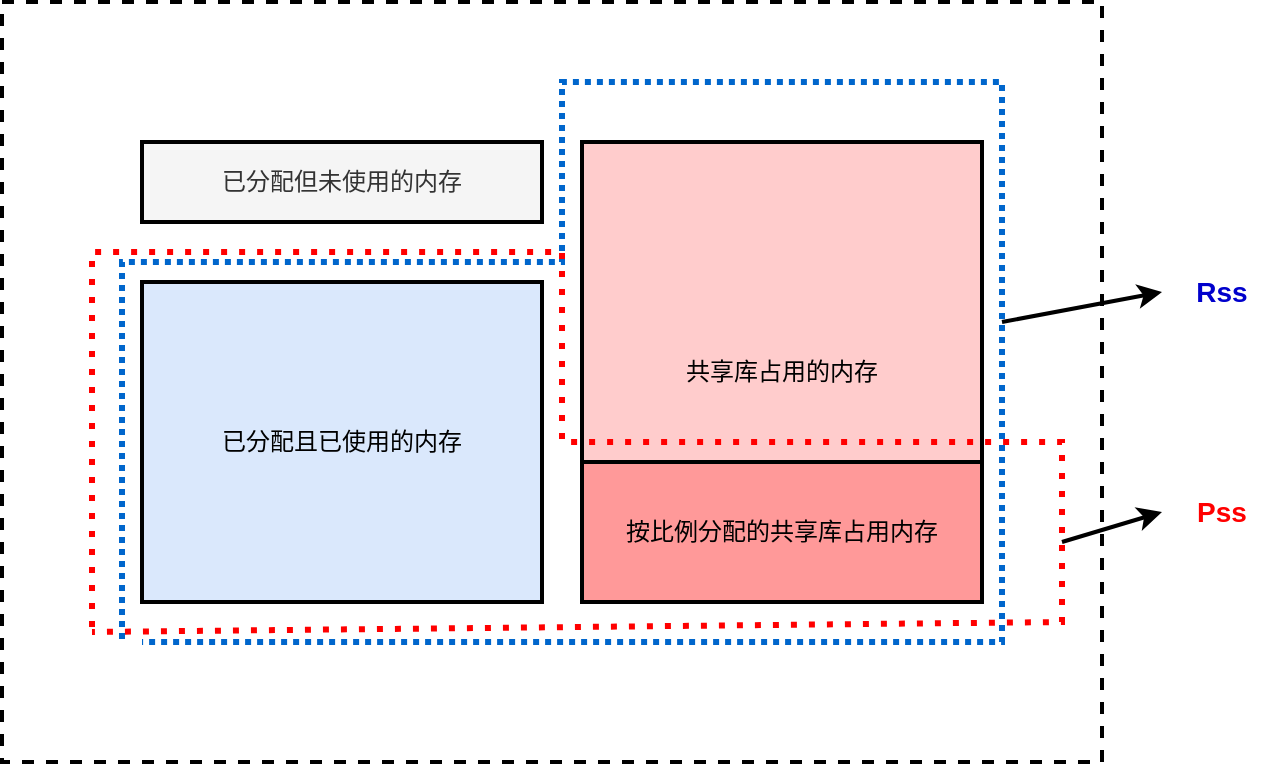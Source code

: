 <mxfile>
    <diagram id="uqEk7Tfx5KfAEBOQcQhR" name="第 1 页">
        <mxGraphModel dx="672" dy="1139" grid="1" gridSize="10" guides="1" tooltips="1" connect="1" arrows="1" fold="1" page="1" pageScale="1" pageWidth="1169" pageHeight="1654" math="0" shadow="0">
            <root>
                <mxCell id="0"/>
                <mxCell id="1" parent="0"/>
                <mxCell id="2" value="" style="rounded=0;whiteSpace=wrap;html=1;strokeWidth=2;dashed=1;" parent="1" vertex="1">
                    <mxGeometry x="160" y="120" width="550" height="380" as="geometry"/>
                </mxCell>
                <mxCell id="3" value="已分配且已使用的内存" style="rounded=0;whiteSpace=wrap;html=1;strokeWidth=2;fillColor=#dae8fc;strokeColor=#000000;" parent="1" vertex="1">
                    <mxGeometry x="230" y="260" width="200" height="160" as="geometry"/>
                </mxCell>
                <mxCell id="4" value="已分配但未使用的内存" style="rounded=0;whiteSpace=wrap;html=1;strokeWidth=2;fillColor=#f5f5f5;fontColor=#333333;strokeColor=#000000;" parent="1" vertex="1">
                    <mxGeometry x="230" y="190" width="200" height="40" as="geometry"/>
                </mxCell>
                <mxCell id="5" value="共享库占用的内存" style="rounded=0;whiteSpace=wrap;html=1;strokeWidth=2;fillColor=#FFCCCC;" parent="1" vertex="1">
                    <mxGeometry x="450" y="190" width="200" height="230" as="geometry"/>
                </mxCell>
                <mxCell id="6" value="按比例分配的共享库占用内存" style="rounded=0;whiteSpace=wrap;html=1;strokeWidth=2;fillColor=#FF9999;" parent="1" vertex="1">
                    <mxGeometry x="450" y="350" width="200" height="70" as="geometry"/>
                </mxCell>
                <mxCell id="15" value="" style="endArrow=none;dashed=1;html=1;dashPattern=1 1;strokeWidth=3;rounded=0;curved=0;strokeColor=#0066CC;flowAnimation=1;" parent="1" edge="1">
                    <mxGeometry width="50" height="50" relative="1" as="geometry">
                        <mxPoint x="220" y="440" as="sourcePoint"/>
                        <mxPoint x="230" y="440" as="targetPoint"/>
                        <Array as="points">
                            <mxPoint x="220" y="250"/>
                            <mxPoint x="440" y="250"/>
                            <mxPoint x="440" y="160"/>
                            <mxPoint x="660" y="160"/>
                            <mxPoint x="660" y="440"/>
                        </Array>
                    </mxGeometry>
                </mxCell>
                <mxCell id="16" value="" style="endArrow=none;dashed=1;html=1;dashPattern=1 2;strokeWidth=3;rounded=0;curved=0;strokeColor=#FF0000;flowAnimation=1;" parent="1" edge="1">
                    <mxGeometry width="50" height="50" relative="1" as="geometry">
                        <mxPoint x="205" y="435" as="sourcePoint"/>
                        <mxPoint x="205" y="435" as="targetPoint"/>
                        <Array as="points">
                            <mxPoint x="690" y="430"/>
                            <mxPoint x="690" y="340"/>
                            <mxPoint x="440" y="340"/>
                            <mxPoint x="440" y="245"/>
                            <mxPoint x="205" y="245"/>
                        </Array>
                    </mxGeometry>
                </mxCell>
                <mxCell id="17" value="Pss" style="text;html=1;align=center;verticalAlign=middle;whiteSpace=wrap;rounded=0;fontStyle=1;fontSize=14;fontColor=#FF0000;" parent="1" vertex="1">
                    <mxGeometry x="740" y="360" width="60" height="30" as="geometry"/>
                </mxCell>
                <mxCell id="18" value="Rss" style="text;html=1;align=center;verticalAlign=middle;whiteSpace=wrap;rounded=0;fontStyle=1;fontSize=14;fontColor=#0000CC;" parent="1" vertex="1">
                    <mxGeometry x="740" y="250" width="60" height="30" as="geometry"/>
                </mxCell>
                <mxCell id="19" value="" style="endArrow=classic;html=1;entryX=0;entryY=0.5;entryDx=0;entryDy=0;strokeWidth=2;" parent="1" target="17" edge="1">
                    <mxGeometry width="50" height="50" relative="1" as="geometry">
                        <mxPoint x="690" y="390" as="sourcePoint"/>
                        <mxPoint x="760" y="620" as="targetPoint"/>
                    </mxGeometry>
                </mxCell>
                <mxCell id="20" value="" style="endArrow=classic;html=1;entryX=0;entryY=0.5;entryDx=0;entryDy=0;strokeWidth=2;" parent="1" target="18" edge="1">
                    <mxGeometry width="50" height="50" relative="1" as="geometry">
                        <mxPoint x="660" y="280" as="sourcePoint"/>
                        <mxPoint x="730" y="305" as="targetPoint"/>
                    </mxGeometry>
                </mxCell>
            </root>
        </mxGraphModel>
    </diagram>
</mxfile>